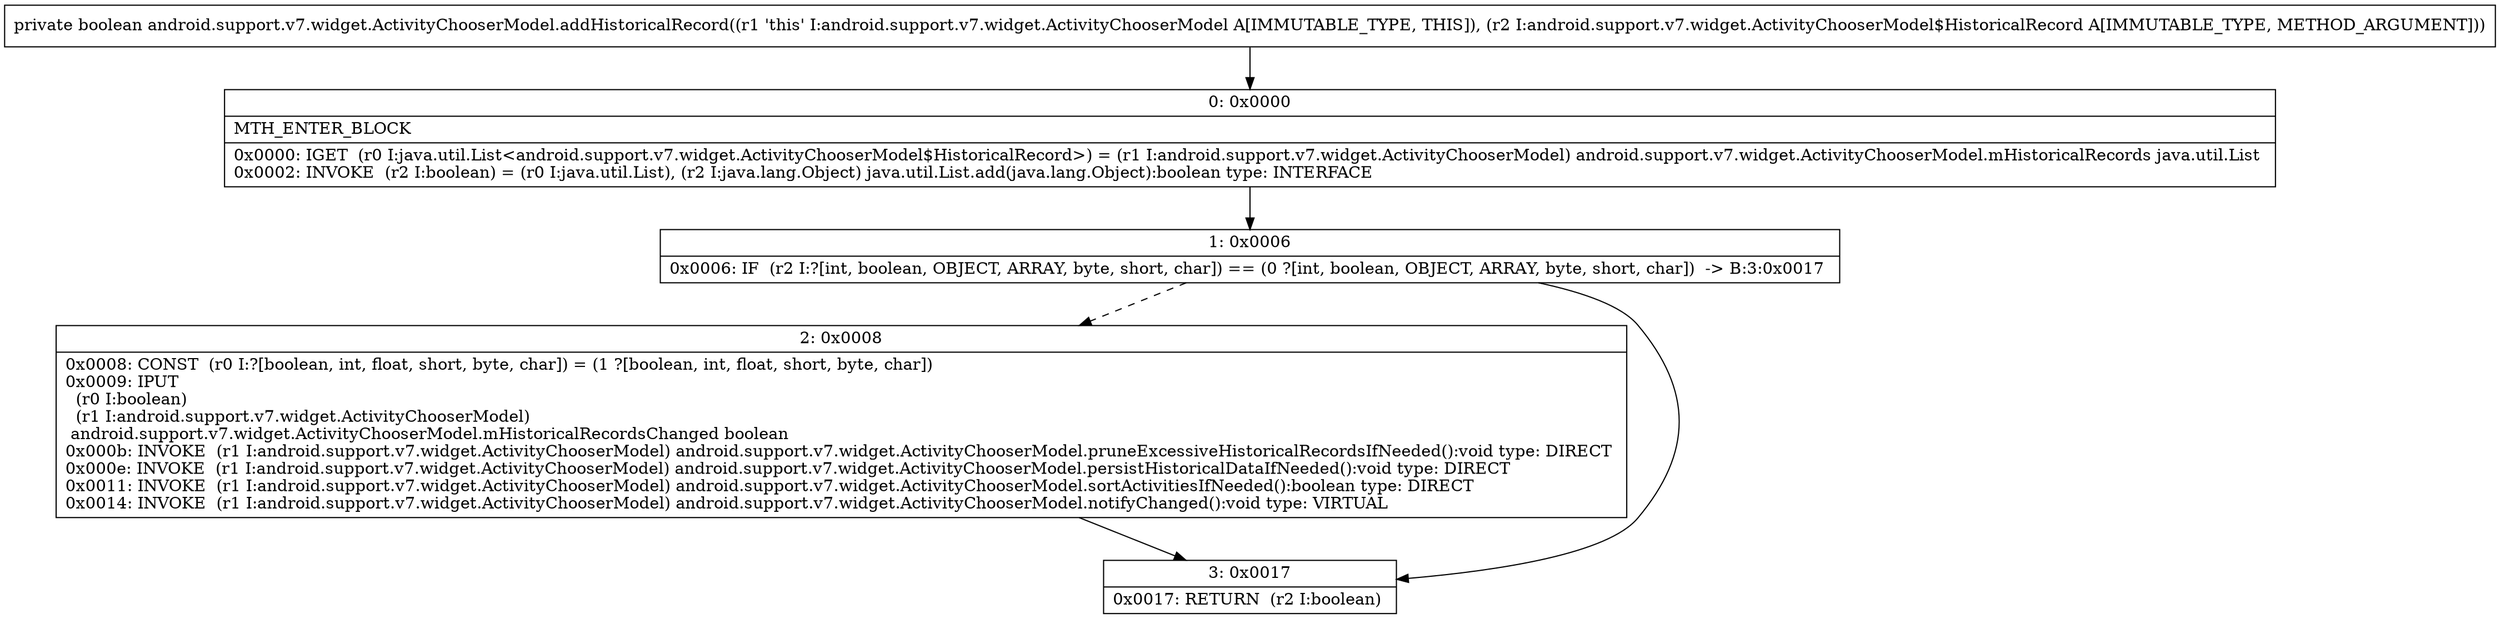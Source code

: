 digraph "CFG forandroid.support.v7.widget.ActivityChooserModel.addHistoricalRecord(Landroid\/support\/v7\/widget\/ActivityChooserModel$HistoricalRecord;)Z" {
Node_0 [shape=record,label="{0\:\ 0x0000|MTH_ENTER_BLOCK\l|0x0000: IGET  (r0 I:java.util.List\<android.support.v7.widget.ActivityChooserModel$HistoricalRecord\>) = (r1 I:android.support.v7.widget.ActivityChooserModel) android.support.v7.widget.ActivityChooserModel.mHistoricalRecords java.util.List \l0x0002: INVOKE  (r2 I:boolean) = (r0 I:java.util.List), (r2 I:java.lang.Object) java.util.List.add(java.lang.Object):boolean type: INTERFACE \l}"];
Node_1 [shape=record,label="{1\:\ 0x0006|0x0006: IF  (r2 I:?[int, boolean, OBJECT, ARRAY, byte, short, char]) == (0 ?[int, boolean, OBJECT, ARRAY, byte, short, char])  \-\> B:3:0x0017 \l}"];
Node_2 [shape=record,label="{2\:\ 0x0008|0x0008: CONST  (r0 I:?[boolean, int, float, short, byte, char]) = (1 ?[boolean, int, float, short, byte, char]) \l0x0009: IPUT  \l  (r0 I:boolean)\l  (r1 I:android.support.v7.widget.ActivityChooserModel)\l android.support.v7.widget.ActivityChooserModel.mHistoricalRecordsChanged boolean \l0x000b: INVOKE  (r1 I:android.support.v7.widget.ActivityChooserModel) android.support.v7.widget.ActivityChooserModel.pruneExcessiveHistoricalRecordsIfNeeded():void type: DIRECT \l0x000e: INVOKE  (r1 I:android.support.v7.widget.ActivityChooserModel) android.support.v7.widget.ActivityChooserModel.persistHistoricalDataIfNeeded():void type: DIRECT \l0x0011: INVOKE  (r1 I:android.support.v7.widget.ActivityChooserModel) android.support.v7.widget.ActivityChooserModel.sortActivitiesIfNeeded():boolean type: DIRECT \l0x0014: INVOKE  (r1 I:android.support.v7.widget.ActivityChooserModel) android.support.v7.widget.ActivityChooserModel.notifyChanged():void type: VIRTUAL \l}"];
Node_3 [shape=record,label="{3\:\ 0x0017|0x0017: RETURN  (r2 I:boolean) \l}"];
MethodNode[shape=record,label="{private boolean android.support.v7.widget.ActivityChooserModel.addHistoricalRecord((r1 'this' I:android.support.v7.widget.ActivityChooserModel A[IMMUTABLE_TYPE, THIS]), (r2 I:android.support.v7.widget.ActivityChooserModel$HistoricalRecord A[IMMUTABLE_TYPE, METHOD_ARGUMENT])) }"];
MethodNode -> Node_0;
Node_0 -> Node_1;
Node_1 -> Node_2[style=dashed];
Node_1 -> Node_3;
Node_2 -> Node_3;
}

